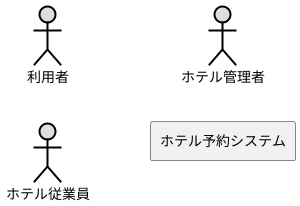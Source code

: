 @startuml ユースケース図
    left to right direction
    actor 利用者#DDDDDD;line:black;line.bold;
    actor ホテル従業員#DDDDDD;line:black;line.bold;
    actor ホテル管理者#DDDDDD;line:black;line.bold;
    rectangle ホテル予約システム
@enduml